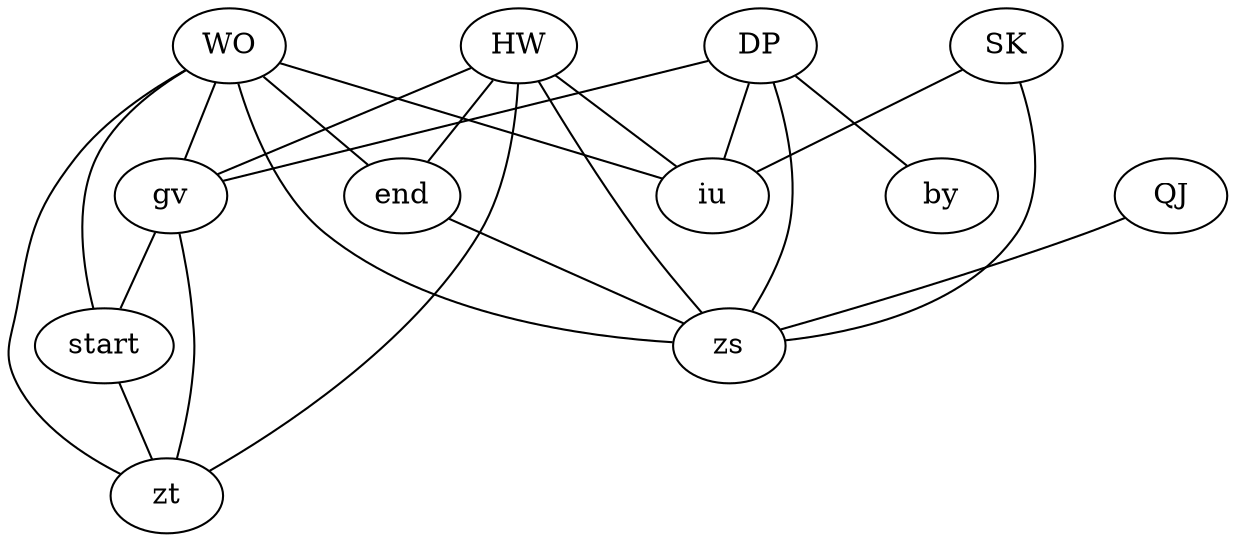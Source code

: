 graph caves {
	end -- zs
	HW -- gv
	WO -- iu
	HW -- end
	gv -- start
	HW -- iu
	DP -- by
	WO -- end
	SK -- iu
	WO -- gv
	HW -- zt
	DP -- zs
	HW -- zs
	WO -- zs
	gv -- zt
	start -- zt
	WO -- zt
	SK -- zs
	DP -- gv
	DP -- iu
	WO -- start
	QJ -- zs
}
